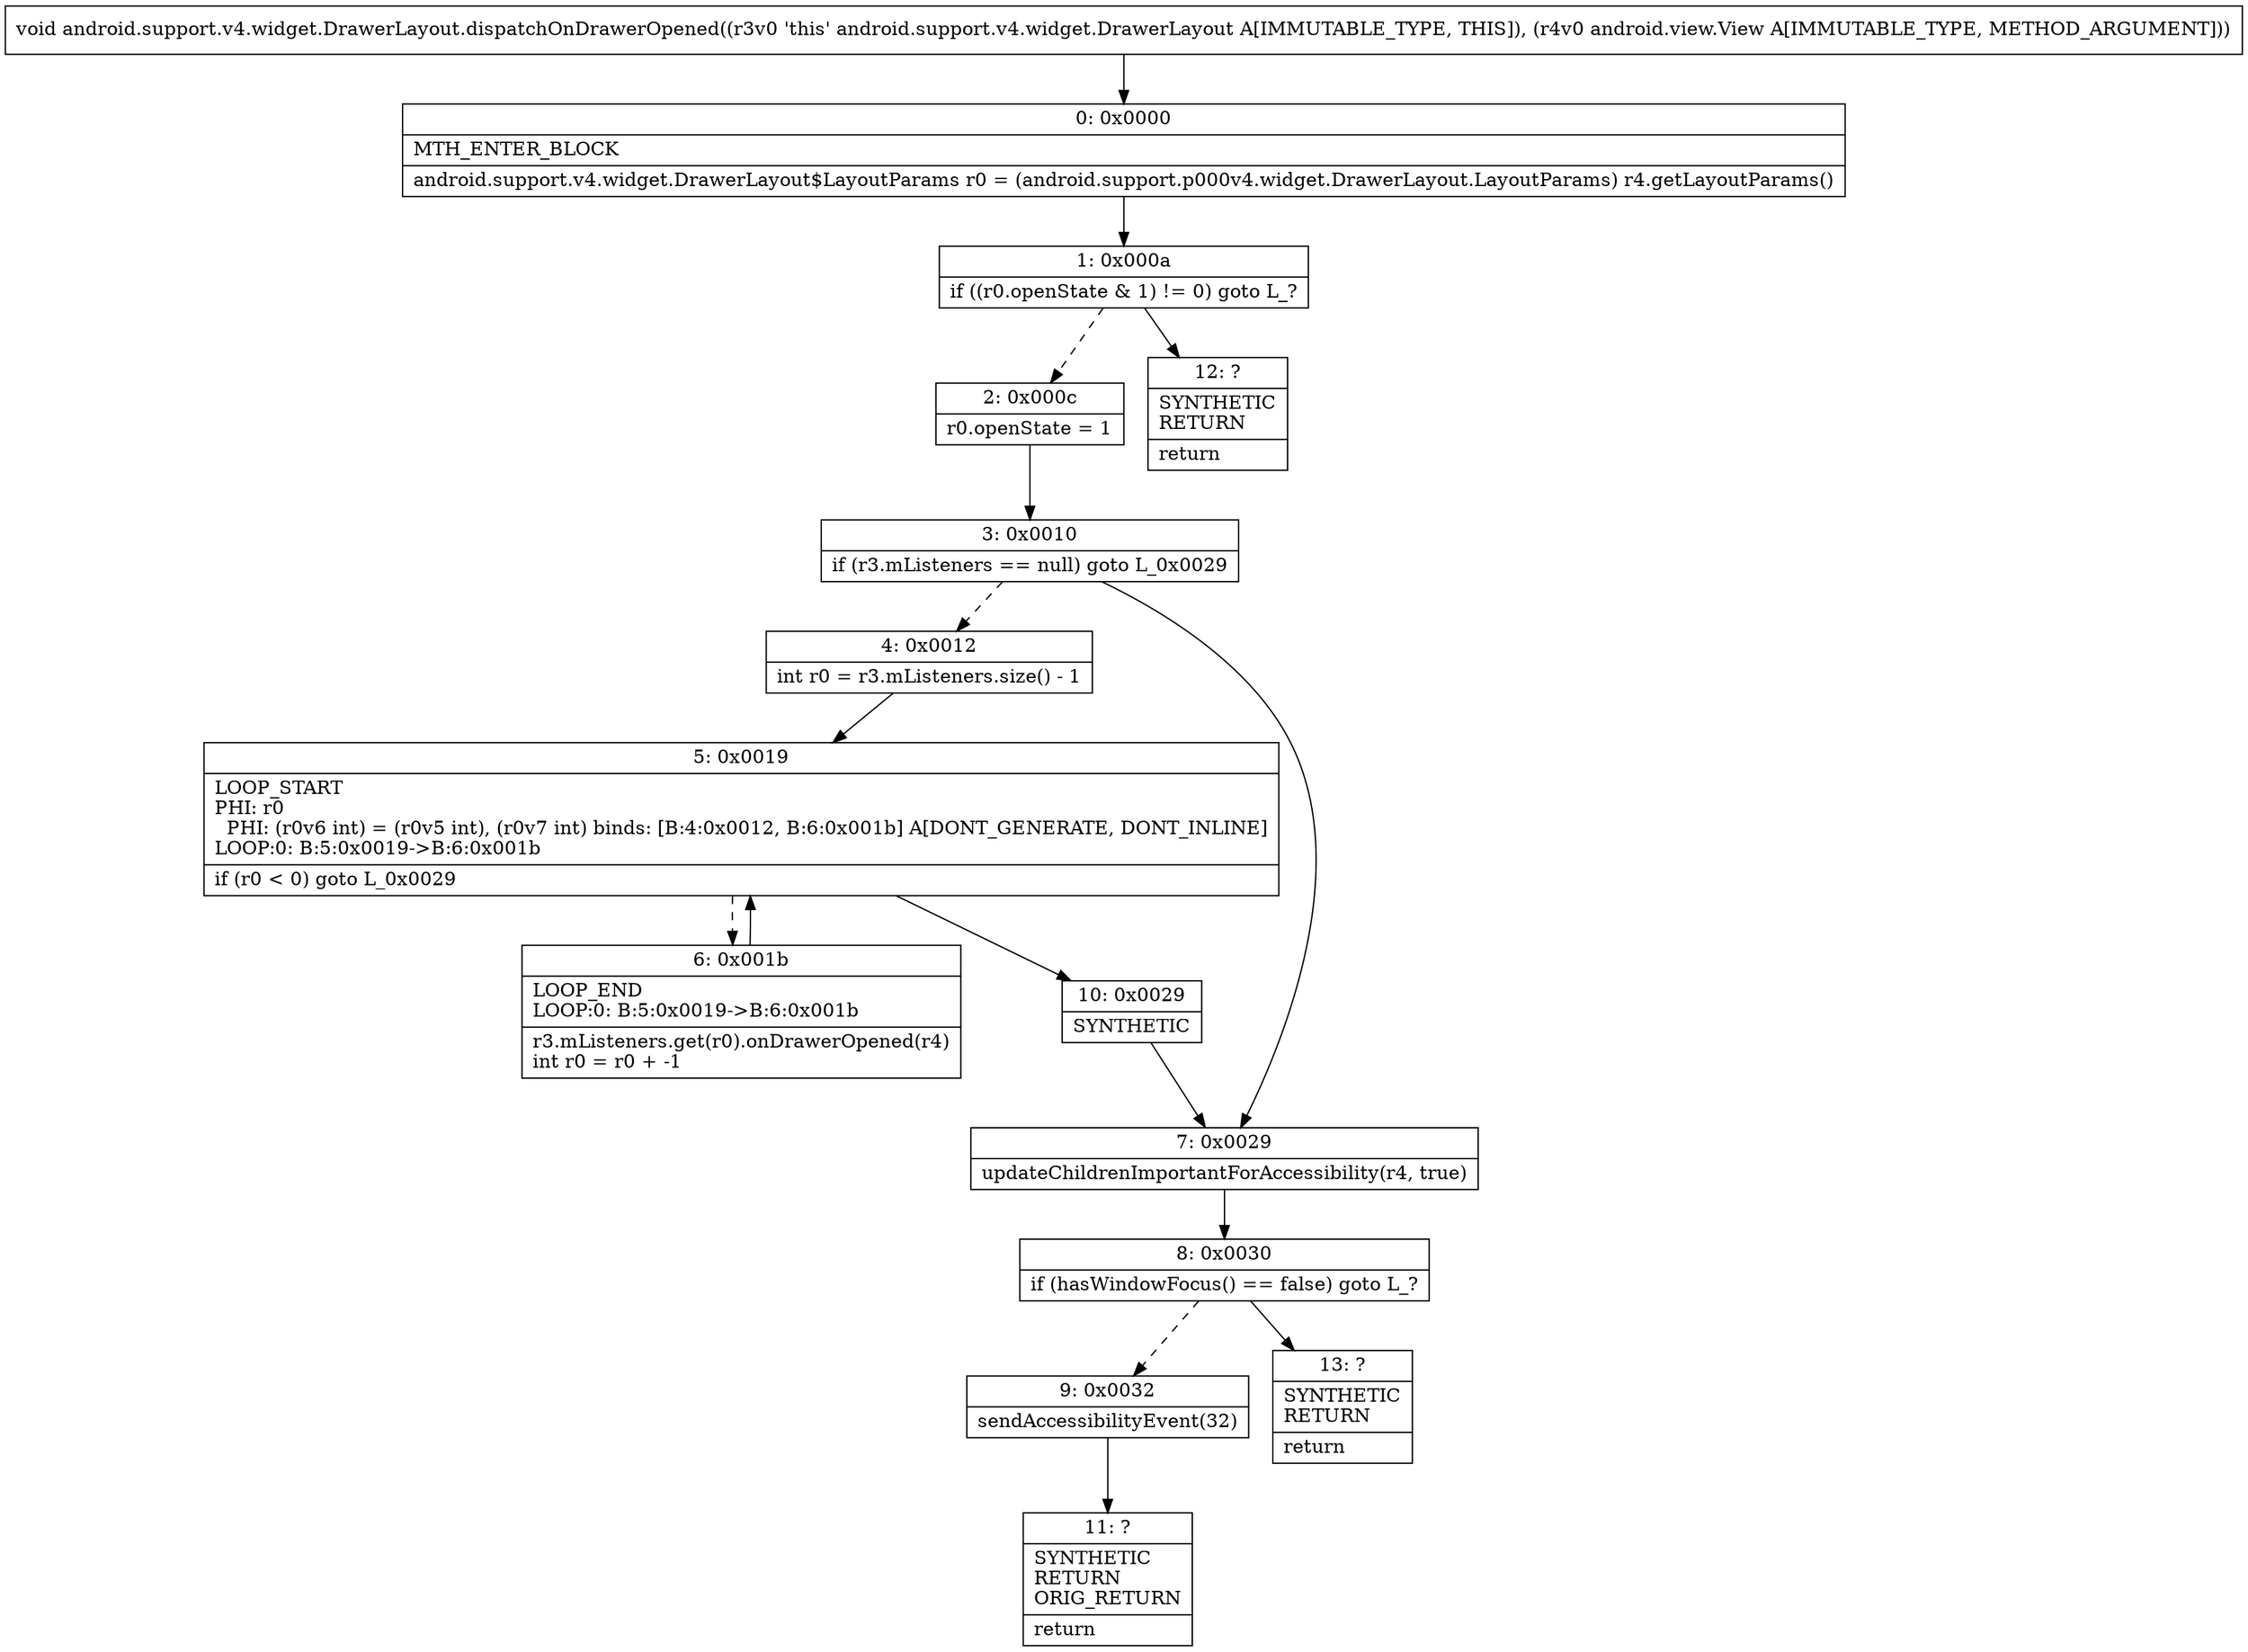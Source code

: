 digraph "CFG forandroid.support.v4.widget.DrawerLayout.dispatchOnDrawerOpened(Landroid\/view\/View;)V" {
Node_0 [shape=record,label="{0\:\ 0x0000|MTH_ENTER_BLOCK\l|android.support.v4.widget.DrawerLayout$LayoutParams r0 = (android.support.p000v4.widget.DrawerLayout.LayoutParams) r4.getLayoutParams()\l}"];
Node_1 [shape=record,label="{1\:\ 0x000a|if ((r0.openState & 1) != 0) goto L_?\l}"];
Node_2 [shape=record,label="{2\:\ 0x000c|r0.openState = 1\l}"];
Node_3 [shape=record,label="{3\:\ 0x0010|if (r3.mListeners == null) goto L_0x0029\l}"];
Node_4 [shape=record,label="{4\:\ 0x0012|int r0 = r3.mListeners.size() \- 1\l}"];
Node_5 [shape=record,label="{5\:\ 0x0019|LOOP_START\lPHI: r0 \l  PHI: (r0v6 int) = (r0v5 int), (r0v7 int) binds: [B:4:0x0012, B:6:0x001b] A[DONT_GENERATE, DONT_INLINE]\lLOOP:0: B:5:0x0019\-\>B:6:0x001b\l|if (r0 \< 0) goto L_0x0029\l}"];
Node_6 [shape=record,label="{6\:\ 0x001b|LOOP_END\lLOOP:0: B:5:0x0019\-\>B:6:0x001b\l|r3.mListeners.get(r0).onDrawerOpened(r4)\lint r0 = r0 + \-1\l}"];
Node_7 [shape=record,label="{7\:\ 0x0029|updateChildrenImportantForAccessibility(r4, true)\l}"];
Node_8 [shape=record,label="{8\:\ 0x0030|if (hasWindowFocus() == false) goto L_?\l}"];
Node_9 [shape=record,label="{9\:\ 0x0032|sendAccessibilityEvent(32)\l}"];
Node_10 [shape=record,label="{10\:\ 0x0029|SYNTHETIC\l}"];
Node_11 [shape=record,label="{11\:\ ?|SYNTHETIC\lRETURN\lORIG_RETURN\l|return\l}"];
Node_12 [shape=record,label="{12\:\ ?|SYNTHETIC\lRETURN\l|return\l}"];
Node_13 [shape=record,label="{13\:\ ?|SYNTHETIC\lRETURN\l|return\l}"];
MethodNode[shape=record,label="{void android.support.v4.widget.DrawerLayout.dispatchOnDrawerOpened((r3v0 'this' android.support.v4.widget.DrawerLayout A[IMMUTABLE_TYPE, THIS]), (r4v0 android.view.View A[IMMUTABLE_TYPE, METHOD_ARGUMENT])) }"];
MethodNode -> Node_0;
Node_0 -> Node_1;
Node_1 -> Node_2[style=dashed];
Node_1 -> Node_12;
Node_2 -> Node_3;
Node_3 -> Node_4[style=dashed];
Node_3 -> Node_7;
Node_4 -> Node_5;
Node_5 -> Node_6[style=dashed];
Node_5 -> Node_10;
Node_6 -> Node_5;
Node_7 -> Node_8;
Node_8 -> Node_9[style=dashed];
Node_8 -> Node_13;
Node_9 -> Node_11;
Node_10 -> Node_7;
}

